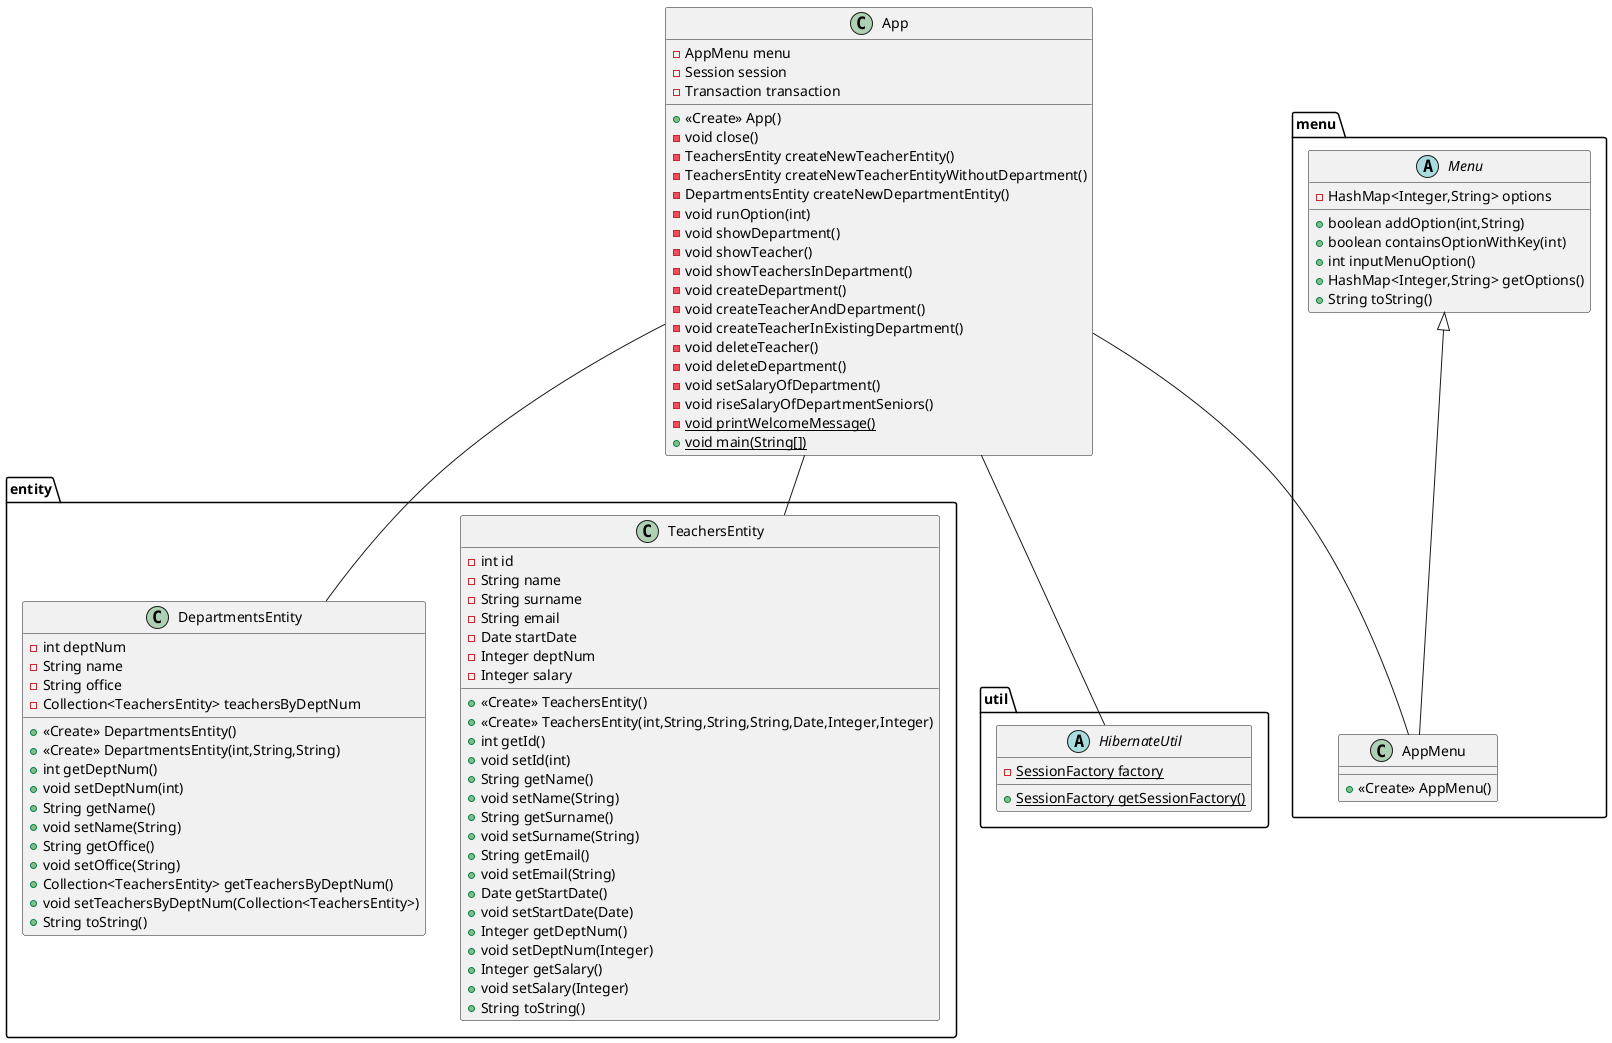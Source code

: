 @startuml
class entity.TeachersEntity {
- int id
- String name
- String surname
- String email
- Date startDate
- Integer deptNum
- Integer salary
+ <<Create>> TeachersEntity()
+ <<Create>> TeachersEntity(int,String,String,String,Date,Integer,Integer)
+ int getId()
+ void setId(int)
+ String getName()
+ void setName(String)
+ String getSurname()
+ void setSurname(String)
+ String getEmail()
+ void setEmail(String)
+ Date getStartDate()
+ void setStartDate(Date)
+ Integer getDeptNum()
+ void setDeptNum(Integer)
+ Integer getSalary()
+ void setSalary(Integer)
+ String toString()
}
abstract class menu.Menu {
- HashMap<Integer,String> options
+ boolean addOption(int,String)
+ boolean containsOptionWithKey(int)
+ int inputMenuOption()
+ HashMap<Integer,String> getOptions()
+ String toString()
}
class App {
- AppMenu menu
- Session session
- Transaction transaction
+ <<Create>> App()
- void close()
- TeachersEntity createNewTeacherEntity()
- TeachersEntity createNewTeacherEntityWithoutDepartment()
- DepartmentsEntity createNewDepartmentEntity()
- void runOption(int)
- void showDepartment()
- void showTeacher()
- void showTeachersInDepartment()
- void createDepartment()
- void createTeacherAndDepartment()
- void createTeacherInExistingDepartment()
- void deleteTeacher()
- void deleteDepartment()
- void setSalaryOfDepartment()
- void riseSalaryOfDepartmentSeniors()
- {static} void printWelcomeMessage()
+ {static} void main(String[])
}
class menu.AppMenu {
+ <<Create>> AppMenu()
}
class entity.DepartmentsEntity {
- int deptNum
- String name
- String office
- Collection<TeachersEntity> teachersByDeptNum
+ <<Create>> DepartmentsEntity()
+ <<Create>> DepartmentsEntity(int,String,String)
+ int getDeptNum()
+ void setDeptNum(int)
+ String getName()
+ void setName(String)
+ String getOffice()
+ void setOffice(String)
+ Collection<TeachersEntity> getTeachersByDeptNum()
+ void setTeachersByDeptNum(Collection<TeachersEntity>)
+ String toString()
}
abstract class util.HibernateUtil {
- {static} SessionFactory factory
+ {static} SessionFactory getSessionFactory()
}


menu.Menu <|-- menu.AppMenu

App -- menu.AppMenu
App -- entity.DepartmentsEntity
App -- entity.TeachersEntity
App -- util.HibernateUtil
@enduml